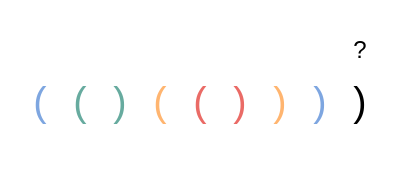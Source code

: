 <mxfile version="27.0.8">
  <diagram name="페이지-1" id="aMLNww69c416U-Rq41Lv">
    <mxGraphModel dx="320" dy="618" grid="1" gridSize="10" guides="1" tooltips="1" connect="1" arrows="1" fold="1" page="1" pageScale="1" pageWidth="827" pageHeight="1169" math="0" shadow="0">
      <root>
        <mxCell id="0" />
        <mxCell id="1" parent="0" />
        <mxCell id="eBZ4Oncb3OVo9G1Cg0F4-18" value="" style="rounded=0;whiteSpace=wrap;html=1;strokeColor=none;" vertex="1" parent="1">
          <mxGeometry x="70" y="250" width="200" height="90" as="geometry" />
        </mxCell>
        <mxCell id="eBZ4Oncb3OVo9G1Cg0F4-1" value="(" style="text;html=1;align=center;verticalAlign=middle;whiteSpace=wrap;rounded=0;fontSize=20;fontColor=#7EA6E0;" vertex="1" parent="1">
          <mxGeometry x="80" y="280" width="20" height="40" as="geometry" />
        </mxCell>
        <mxCell id="eBZ4Oncb3OVo9G1Cg0F4-2" value="(" style="text;html=1;align=center;verticalAlign=middle;whiteSpace=wrap;rounded=0;fontSize=20;fontColor=#67AB9F;" vertex="1" parent="1">
          <mxGeometry x="100" y="280" width="20" height="40" as="geometry" />
        </mxCell>
        <mxCell id="eBZ4Oncb3OVo9G1Cg0F4-3" value=")" style="text;html=1;align=center;verticalAlign=middle;whiteSpace=wrap;rounded=0;fontSize=20;fontColor=#67AB9F;" vertex="1" parent="1">
          <mxGeometry x="120" y="280" width="20" height="40" as="geometry" />
        </mxCell>
        <mxCell id="eBZ4Oncb3OVo9G1Cg0F4-4" value="(" style="text;html=1;align=center;verticalAlign=middle;whiteSpace=wrap;rounded=0;fontSize=20;fontColor=#FFB570;" vertex="1" parent="1">
          <mxGeometry x="140" y="280" width="20" height="40" as="geometry" />
        </mxCell>
        <mxCell id="eBZ4Oncb3OVo9G1Cg0F4-13" value="(" style="text;html=1;align=center;verticalAlign=middle;whiteSpace=wrap;rounded=0;fontSize=20;fontColor=#EA6B66;" vertex="1" parent="1">
          <mxGeometry x="160" y="280" width="20" height="40" as="geometry" />
        </mxCell>
        <mxCell id="eBZ4Oncb3OVo9G1Cg0F4-14" value=")" style="text;html=1;align=center;verticalAlign=middle;whiteSpace=wrap;rounded=0;fontSize=20;fontColor=#EA6B66;" vertex="1" parent="1">
          <mxGeometry x="180" y="280" width="20" height="40" as="geometry" />
        </mxCell>
        <mxCell id="eBZ4Oncb3OVo9G1Cg0F4-15" value=")" style="text;html=1;align=center;verticalAlign=middle;whiteSpace=wrap;rounded=0;fontSize=20;fontColor=#FFB570;" vertex="1" parent="1">
          <mxGeometry x="200" y="280" width="20" height="40" as="geometry" />
        </mxCell>
        <mxCell id="eBZ4Oncb3OVo9G1Cg0F4-16" value=")" style="text;html=1;align=center;verticalAlign=middle;whiteSpace=wrap;rounded=0;fontSize=20;fontColor=#7EA6E0;" vertex="1" parent="1">
          <mxGeometry x="220" y="280" width="20" height="40" as="geometry" />
        </mxCell>
        <mxCell id="eBZ4Oncb3OVo9G1Cg0F4-19" value=")" style="text;html=1;align=center;verticalAlign=middle;whiteSpace=wrap;rounded=0;fontSize=20;" vertex="1" parent="1">
          <mxGeometry x="240" y="280" width="20" height="40" as="geometry" />
        </mxCell>
        <mxCell id="eBZ4Oncb3OVo9G1Cg0F4-20" value="?" style="text;html=1;align=center;verticalAlign=middle;whiteSpace=wrap;rounded=0;" vertex="1" parent="1">
          <mxGeometry x="235" y="260" width="30" height="30" as="geometry" />
        </mxCell>
      </root>
    </mxGraphModel>
  </diagram>
</mxfile>
